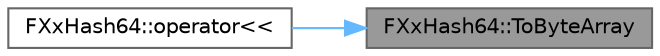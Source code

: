 digraph "FXxHash64::ToByteArray"
{
 // INTERACTIVE_SVG=YES
 // LATEX_PDF_SIZE
  bgcolor="transparent";
  edge [fontname=Helvetica,fontsize=10,labelfontname=Helvetica,labelfontsize=10];
  node [fontname=Helvetica,fontsize=10,shape=box,height=0.2,width=0.4];
  rankdir="RL";
  Node1 [id="Node000001",label="FXxHash64::ToByteArray",height=0.2,width=0.4,color="gray40", fillcolor="grey60", style="filled", fontcolor="black",tooltip="Store the hash to its canonical (big-endian) representation."];
  Node1 -> Node2 [id="edge1_Node000001_Node000002",dir="back",color="steelblue1",style="solid",tooltip=" "];
  Node2 [id="Node000002",label="FXxHash64::operator\<\<",height=0.2,width=0.4,color="grey40", fillcolor="white", style="filled",URL="$d1/df2/structFXxHash64.html#a1abbad05c4605a000a16235607467ffc",tooltip=" "];
}
